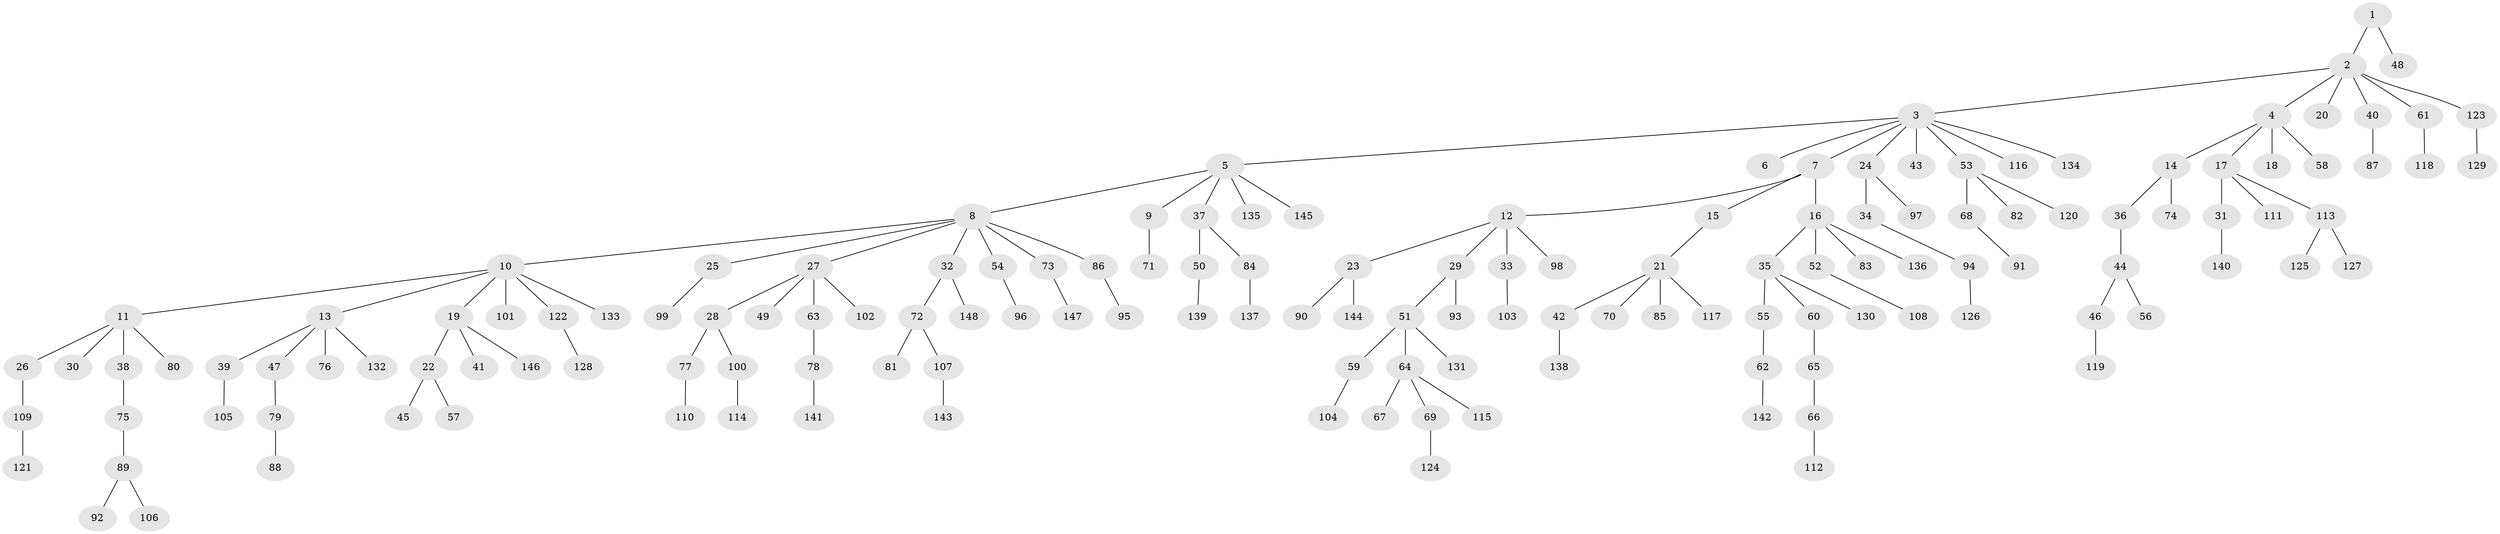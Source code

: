 // Generated by graph-tools (version 1.1) at 2025/50/03/09/25 03:50:19]
// undirected, 148 vertices, 147 edges
graph export_dot {
graph [start="1"]
  node [color=gray90,style=filled];
  1;
  2;
  3;
  4;
  5;
  6;
  7;
  8;
  9;
  10;
  11;
  12;
  13;
  14;
  15;
  16;
  17;
  18;
  19;
  20;
  21;
  22;
  23;
  24;
  25;
  26;
  27;
  28;
  29;
  30;
  31;
  32;
  33;
  34;
  35;
  36;
  37;
  38;
  39;
  40;
  41;
  42;
  43;
  44;
  45;
  46;
  47;
  48;
  49;
  50;
  51;
  52;
  53;
  54;
  55;
  56;
  57;
  58;
  59;
  60;
  61;
  62;
  63;
  64;
  65;
  66;
  67;
  68;
  69;
  70;
  71;
  72;
  73;
  74;
  75;
  76;
  77;
  78;
  79;
  80;
  81;
  82;
  83;
  84;
  85;
  86;
  87;
  88;
  89;
  90;
  91;
  92;
  93;
  94;
  95;
  96;
  97;
  98;
  99;
  100;
  101;
  102;
  103;
  104;
  105;
  106;
  107;
  108;
  109;
  110;
  111;
  112;
  113;
  114;
  115;
  116;
  117;
  118;
  119;
  120;
  121;
  122;
  123;
  124;
  125;
  126;
  127;
  128;
  129;
  130;
  131;
  132;
  133;
  134;
  135;
  136;
  137;
  138;
  139;
  140;
  141;
  142;
  143;
  144;
  145;
  146;
  147;
  148;
  1 -- 2;
  1 -- 48;
  2 -- 3;
  2 -- 4;
  2 -- 20;
  2 -- 40;
  2 -- 61;
  2 -- 123;
  3 -- 5;
  3 -- 6;
  3 -- 7;
  3 -- 24;
  3 -- 43;
  3 -- 53;
  3 -- 116;
  3 -- 134;
  4 -- 14;
  4 -- 17;
  4 -- 18;
  4 -- 58;
  5 -- 8;
  5 -- 9;
  5 -- 37;
  5 -- 135;
  5 -- 145;
  7 -- 12;
  7 -- 15;
  7 -- 16;
  8 -- 10;
  8 -- 25;
  8 -- 27;
  8 -- 32;
  8 -- 54;
  8 -- 73;
  8 -- 86;
  9 -- 71;
  10 -- 11;
  10 -- 13;
  10 -- 19;
  10 -- 101;
  10 -- 122;
  10 -- 133;
  11 -- 26;
  11 -- 30;
  11 -- 38;
  11 -- 80;
  12 -- 23;
  12 -- 29;
  12 -- 33;
  12 -- 98;
  13 -- 39;
  13 -- 47;
  13 -- 76;
  13 -- 132;
  14 -- 36;
  14 -- 74;
  15 -- 21;
  16 -- 35;
  16 -- 52;
  16 -- 83;
  16 -- 136;
  17 -- 31;
  17 -- 111;
  17 -- 113;
  19 -- 22;
  19 -- 41;
  19 -- 146;
  21 -- 42;
  21 -- 70;
  21 -- 85;
  21 -- 117;
  22 -- 45;
  22 -- 57;
  23 -- 90;
  23 -- 144;
  24 -- 34;
  24 -- 97;
  25 -- 99;
  26 -- 109;
  27 -- 28;
  27 -- 49;
  27 -- 63;
  27 -- 102;
  28 -- 77;
  28 -- 100;
  29 -- 51;
  29 -- 93;
  31 -- 140;
  32 -- 72;
  32 -- 148;
  33 -- 103;
  34 -- 94;
  35 -- 55;
  35 -- 60;
  35 -- 130;
  36 -- 44;
  37 -- 50;
  37 -- 84;
  38 -- 75;
  39 -- 105;
  40 -- 87;
  42 -- 138;
  44 -- 46;
  44 -- 56;
  46 -- 119;
  47 -- 79;
  50 -- 139;
  51 -- 59;
  51 -- 64;
  51 -- 131;
  52 -- 108;
  53 -- 68;
  53 -- 82;
  53 -- 120;
  54 -- 96;
  55 -- 62;
  59 -- 104;
  60 -- 65;
  61 -- 118;
  62 -- 142;
  63 -- 78;
  64 -- 67;
  64 -- 69;
  64 -- 115;
  65 -- 66;
  66 -- 112;
  68 -- 91;
  69 -- 124;
  72 -- 81;
  72 -- 107;
  73 -- 147;
  75 -- 89;
  77 -- 110;
  78 -- 141;
  79 -- 88;
  84 -- 137;
  86 -- 95;
  89 -- 92;
  89 -- 106;
  94 -- 126;
  100 -- 114;
  107 -- 143;
  109 -- 121;
  113 -- 125;
  113 -- 127;
  122 -- 128;
  123 -- 129;
}
